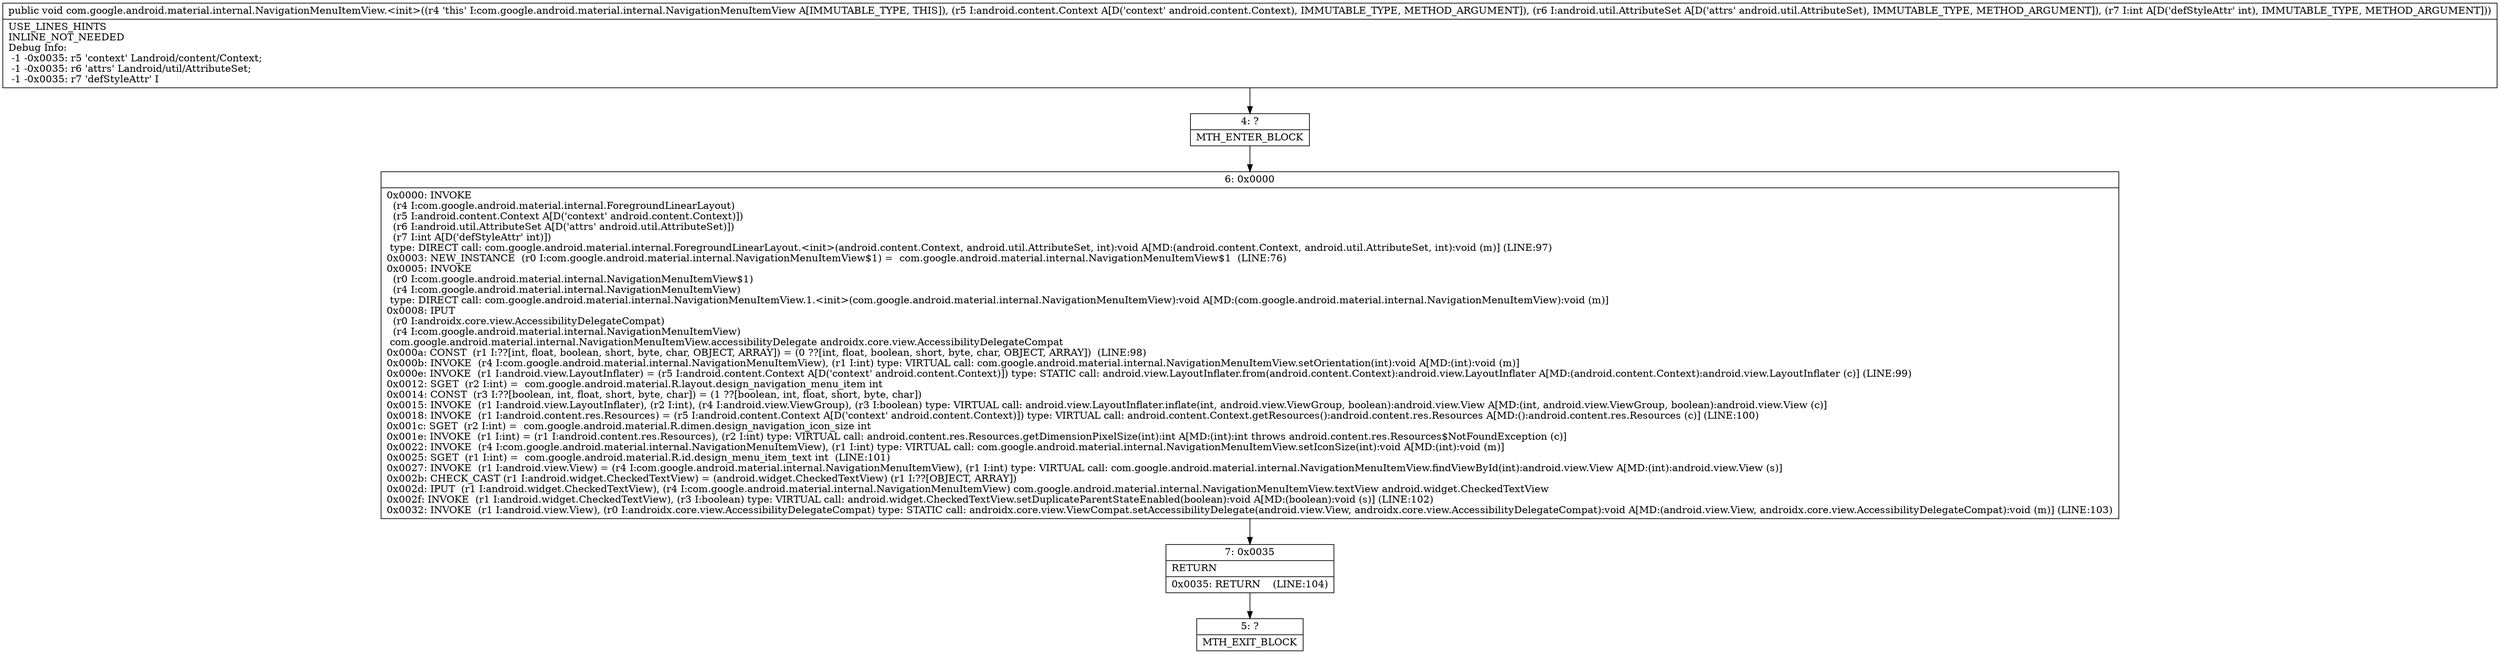 digraph "CFG forcom.google.android.material.internal.NavigationMenuItemView.\<init\>(Landroid\/content\/Context;Landroid\/util\/AttributeSet;I)V" {
Node_4 [shape=record,label="{4\:\ ?|MTH_ENTER_BLOCK\l}"];
Node_6 [shape=record,label="{6\:\ 0x0000|0x0000: INVOKE  \l  (r4 I:com.google.android.material.internal.ForegroundLinearLayout)\l  (r5 I:android.content.Context A[D('context' android.content.Context)])\l  (r6 I:android.util.AttributeSet A[D('attrs' android.util.AttributeSet)])\l  (r7 I:int A[D('defStyleAttr' int)])\l type: DIRECT call: com.google.android.material.internal.ForegroundLinearLayout.\<init\>(android.content.Context, android.util.AttributeSet, int):void A[MD:(android.content.Context, android.util.AttributeSet, int):void (m)] (LINE:97)\l0x0003: NEW_INSTANCE  (r0 I:com.google.android.material.internal.NavigationMenuItemView$1) =  com.google.android.material.internal.NavigationMenuItemView$1  (LINE:76)\l0x0005: INVOKE  \l  (r0 I:com.google.android.material.internal.NavigationMenuItemView$1)\l  (r4 I:com.google.android.material.internal.NavigationMenuItemView)\l type: DIRECT call: com.google.android.material.internal.NavigationMenuItemView.1.\<init\>(com.google.android.material.internal.NavigationMenuItemView):void A[MD:(com.google.android.material.internal.NavigationMenuItemView):void (m)]\l0x0008: IPUT  \l  (r0 I:androidx.core.view.AccessibilityDelegateCompat)\l  (r4 I:com.google.android.material.internal.NavigationMenuItemView)\l com.google.android.material.internal.NavigationMenuItemView.accessibilityDelegate androidx.core.view.AccessibilityDelegateCompat \l0x000a: CONST  (r1 I:??[int, float, boolean, short, byte, char, OBJECT, ARRAY]) = (0 ??[int, float, boolean, short, byte, char, OBJECT, ARRAY])  (LINE:98)\l0x000b: INVOKE  (r4 I:com.google.android.material.internal.NavigationMenuItemView), (r1 I:int) type: VIRTUAL call: com.google.android.material.internal.NavigationMenuItemView.setOrientation(int):void A[MD:(int):void (m)]\l0x000e: INVOKE  (r1 I:android.view.LayoutInflater) = (r5 I:android.content.Context A[D('context' android.content.Context)]) type: STATIC call: android.view.LayoutInflater.from(android.content.Context):android.view.LayoutInflater A[MD:(android.content.Context):android.view.LayoutInflater (c)] (LINE:99)\l0x0012: SGET  (r2 I:int) =  com.google.android.material.R.layout.design_navigation_menu_item int \l0x0014: CONST  (r3 I:??[boolean, int, float, short, byte, char]) = (1 ??[boolean, int, float, short, byte, char]) \l0x0015: INVOKE  (r1 I:android.view.LayoutInflater), (r2 I:int), (r4 I:android.view.ViewGroup), (r3 I:boolean) type: VIRTUAL call: android.view.LayoutInflater.inflate(int, android.view.ViewGroup, boolean):android.view.View A[MD:(int, android.view.ViewGroup, boolean):android.view.View (c)]\l0x0018: INVOKE  (r1 I:android.content.res.Resources) = (r5 I:android.content.Context A[D('context' android.content.Context)]) type: VIRTUAL call: android.content.Context.getResources():android.content.res.Resources A[MD:():android.content.res.Resources (c)] (LINE:100)\l0x001c: SGET  (r2 I:int) =  com.google.android.material.R.dimen.design_navigation_icon_size int \l0x001e: INVOKE  (r1 I:int) = (r1 I:android.content.res.Resources), (r2 I:int) type: VIRTUAL call: android.content.res.Resources.getDimensionPixelSize(int):int A[MD:(int):int throws android.content.res.Resources$NotFoundException (c)]\l0x0022: INVOKE  (r4 I:com.google.android.material.internal.NavigationMenuItemView), (r1 I:int) type: VIRTUAL call: com.google.android.material.internal.NavigationMenuItemView.setIconSize(int):void A[MD:(int):void (m)]\l0x0025: SGET  (r1 I:int) =  com.google.android.material.R.id.design_menu_item_text int  (LINE:101)\l0x0027: INVOKE  (r1 I:android.view.View) = (r4 I:com.google.android.material.internal.NavigationMenuItemView), (r1 I:int) type: VIRTUAL call: com.google.android.material.internal.NavigationMenuItemView.findViewById(int):android.view.View A[MD:(int):android.view.View (s)]\l0x002b: CHECK_CAST (r1 I:android.widget.CheckedTextView) = (android.widget.CheckedTextView) (r1 I:??[OBJECT, ARRAY]) \l0x002d: IPUT  (r1 I:android.widget.CheckedTextView), (r4 I:com.google.android.material.internal.NavigationMenuItemView) com.google.android.material.internal.NavigationMenuItemView.textView android.widget.CheckedTextView \l0x002f: INVOKE  (r1 I:android.widget.CheckedTextView), (r3 I:boolean) type: VIRTUAL call: android.widget.CheckedTextView.setDuplicateParentStateEnabled(boolean):void A[MD:(boolean):void (s)] (LINE:102)\l0x0032: INVOKE  (r1 I:android.view.View), (r0 I:androidx.core.view.AccessibilityDelegateCompat) type: STATIC call: androidx.core.view.ViewCompat.setAccessibilityDelegate(android.view.View, androidx.core.view.AccessibilityDelegateCompat):void A[MD:(android.view.View, androidx.core.view.AccessibilityDelegateCompat):void (m)] (LINE:103)\l}"];
Node_7 [shape=record,label="{7\:\ 0x0035|RETURN\l|0x0035: RETURN    (LINE:104)\l}"];
Node_5 [shape=record,label="{5\:\ ?|MTH_EXIT_BLOCK\l}"];
MethodNode[shape=record,label="{public void com.google.android.material.internal.NavigationMenuItemView.\<init\>((r4 'this' I:com.google.android.material.internal.NavigationMenuItemView A[IMMUTABLE_TYPE, THIS]), (r5 I:android.content.Context A[D('context' android.content.Context), IMMUTABLE_TYPE, METHOD_ARGUMENT]), (r6 I:android.util.AttributeSet A[D('attrs' android.util.AttributeSet), IMMUTABLE_TYPE, METHOD_ARGUMENT]), (r7 I:int A[D('defStyleAttr' int), IMMUTABLE_TYPE, METHOD_ARGUMENT]))  | USE_LINES_HINTS\lINLINE_NOT_NEEDED\lDebug Info:\l  \-1 \-0x0035: r5 'context' Landroid\/content\/Context;\l  \-1 \-0x0035: r6 'attrs' Landroid\/util\/AttributeSet;\l  \-1 \-0x0035: r7 'defStyleAttr' I\l}"];
MethodNode -> Node_4;Node_4 -> Node_6;
Node_6 -> Node_7;
Node_7 -> Node_5;
}

